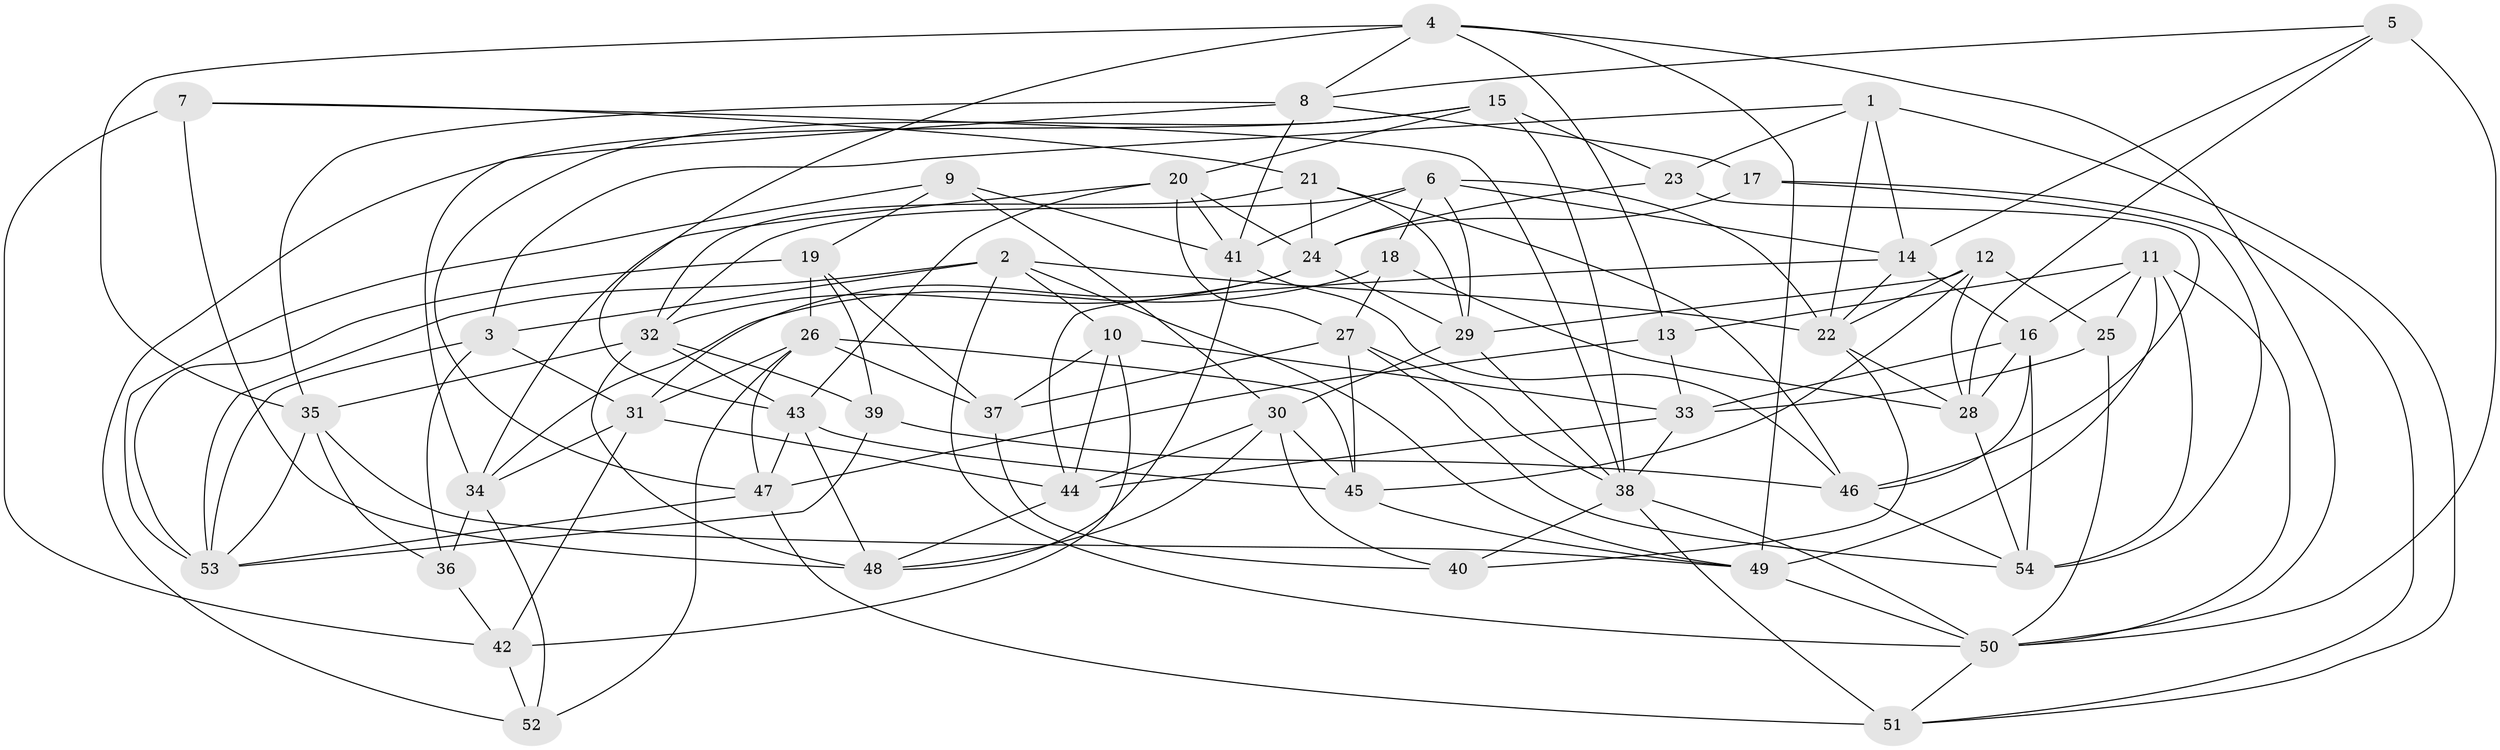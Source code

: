 // original degree distribution, {4: 1.0}
// Generated by graph-tools (version 1.1) at 2025/03/03/09/25 03:03:07]
// undirected, 54 vertices, 149 edges
graph export_dot {
graph [start="1"]
  node [color=gray90,style=filled];
  1;
  2;
  3;
  4;
  5;
  6;
  7;
  8;
  9;
  10;
  11;
  12;
  13;
  14;
  15;
  16;
  17;
  18;
  19;
  20;
  21;
  22;
  23;
  24;
  25;
  26;
  27;
  28;
  29;
  30;
  31;
  32;
  33;
  34;
  35;
  36;
  37;
  38;
  39;
  40;
  41;
  42;
  43;
  44;
  45;
  46;
  47;
  48;
  49;
  50;
  51;
  52;
  53;
  54;
  1 -- 3 [weight=2.0];
  1 -- 14 [weight=1.0];
  1 -- 22 [weight=1.0];
  1 -- 23 [weight=1.0];
  1 -- 51 [weight=1.0];
  2 -- 3 [weight=1.0];
  2 -- 10 [weight=1.0];
  2 -- 22 [weight=1.0];
  2 -- 49 [weight=1.0];
  2 -- 50 [weight=1.0];
  2 -- 53 [weight=1.0];
  3 -- 31 [weight=1.0];
  3 -- 36 [weight=1.0];
  3 -- 53 [weight=1.0];
  4 -- 8 [weight=1.0];
  4 -- 13 [weight=1.0];
  4 -- 35 [weight=1.0];
  4 -- 43 [weight=1.0];
  4 -- 49 [weight=1.0];
  4 -- 50 [weight=1.0];
  5 -- 8 [weight=1.0];
  5 -- 14 [weight=1.0];
  5 -- 28 [weight=1.0];
  5 -- 50 [weight=1.0];
  6 -- 14 [weight=1.0];
  6 -- 18 [weight=1.0];
  6 -- 22 [weight=1.0];
  6 -- 29 [weight=1.0];
  6 -- 32 [weight=1.0];
  6 -- 41 [weight=1.0];
  7 -- 21 [weight=2.0];
  7 -- 38 [weight=1.0];
  7 -- 42 [weight=2.0];
  7 -- 48 [weight=1.0];
  8 -- 17 [weight=1.0];
  8 -- 34 [weight=1.0];
  8 -- 35 [weight=1.0];
  8 -- 41 [weight=1.0];
  9 -- 19 [weight=1.0];
  9 -- 30 [weight=1.0];
  9 -- 41 [weight=1.0];
  9 -- 53 [weight=1.0];
  10 -- 33 [weight=1.0];
  10 -- 37 [weight=2.0];
  10 -- 42 [weight=1.0];
  10 -- 44 [weight=1.0];
  11 -- 13 [weight=1.0];
  11 -- 16 [weight=1.0];
  11 -- 25 [weight=1.0];
  11 -- 49 [weight=1.0];
  11 -- 50 [weight=1.0];
  11 -- 54 [weight=1.0];
  12 -- 22 [weight=2.0];
  12 -- 25 [weight=1.0];
  12 -- 28 [weight=1.0];
  12 -- 29 [weight=1.0];
  12 -- 45 [weight=1.0];
  13 -- 33 [weight=1.0];
  13 -- 47 [weight=1.0];
  14 -- 16 [weight=1.0];
  14 -- 22 [weight=1.0];
  14 -- 44 [weight=1.0];
  15 -- 20 [weight=1.0];
  15 -- 23 [weight=1.0];
  15 -- 38 [weight=2.0];
  15 -- 47 [weight=1.0];
  15 -- 52 [weight=1.0];
  16 -- 28 [weight=1.0];
  16 -- 33 [weight=1.0];
  16 -- 46 [weight=1.0];
  16 -- 54 [weight=1.0];
  17 -- 24 [weight=1.0];
  17 -- 51 [weight=1.0];
  17 -- 54 [weight=1.0];
  18 -- 27 [weight=1.0];
  18 -- 28 [weight=1.0];
  18 -- 34 [weight=1.0];
  19 -- 26 [weight=1.0];
  19 -- 37 [weight=1.0];
  19 -- 39 [weight=1.0];
  19 -- 53 [weight=2.0];
  20 -- 24 [weight=1.0];
  20 -- 27 [weight=1.0];
  20 -- 34 [weight=1.0];
  20 -- 41 [weight=1.0];
  20 -- 43 [weight=1.0];
  21 -- 24 [weight=1.0];
  21 -- 29 [weight=1.0];
  21 -- 32 [weight=1.0];
  21 -- 46 [weight=1.0];
  22 -- 28 [weight=1.0];
  22 -- 40 [weight=1.0];
  23 -- 24 [weight=1.0];
  23 -- 46 [weight=1.0];
  24 -- 29 [weight=1.0];
  24 -- 31 [weight=1.0];
  24 -- 32 [weight=2.0];
  25 -- 33 [weight=1.0];
  25 -- 50 [weight=1.0];
  26 -- 31 [weight=1.0];
  26 -- 37 [weight=1.0];
  26 -- 45 [weight=1.0];
  26 -- 47 [weight=1.0];
  26 -- 52 [weight=1.0];
  27 -- 37 [weight=1.0];
  27 -- 38 [weight=1.0];
  27 -- 45 [weight=1.0];
  27 -- 54 [weight=1.0];
  28 -- 54 [weight=1.0];
  29 -- 30 [weight=1.0];
  29 -- 38 [weight=1.0];
  30 -- 40 [weight=1.0];
  30 -- 44 [weight=1.0];
  30 -- 45 [weight=1.0];
  30 -- 48 [weight=1.0];
  31 -- 34 [weight=1.0];
  31 -- 42 [weight=1.0];
  31 -- 44 [weight=1.0];
  32 -- 35 [weight=1.0];
  32 -- 39 [weight=1.0];
  32 -- 43 [weight=1.0];
  32 -- 48 [weight=1.0];
  33 -- 38 [weight=1.0];
  33 -- 44 [weight=1.0];
  34 -- 36 [weight=1.0];
  34 -- 52 [weight=1.0];
  35 -- 36 [weight=1.0];
  35 -- 49 [weight=1.0];
  35 -- 53 [weight=1.0];
  36 -- 42 [weight=1.0];
  37 -- 40 [weight=1.0];
  38 -- 40 [weight=1.0];
  38 -- 50 [weight=1.0];
  38 -- 51 [weight=2.0];
  39 -- 46 [weight=1.0];
  39 -- 53 [weight=1.0];
  41 -- 46 [weight=1.0];
  41 -- 48 [weight=1.0];
  42 -- 52 [weight=1.0];
  43 -- 45 [weight=1.0];
  43 -- 47 [weight=1.0];
  43 -- 48 [weight=1.0];
  44 -- 48 [weight=1.0];
  45 -- 49 [weight=1.0];
  46 -- 54 [weight=1.0];
  47 -- 51 [weight=1.0];
  47 -- 53 [weight=1.0];
  49 -- 50 [weight=1.0];
  50 -- 51 [weight=1.0];
}

